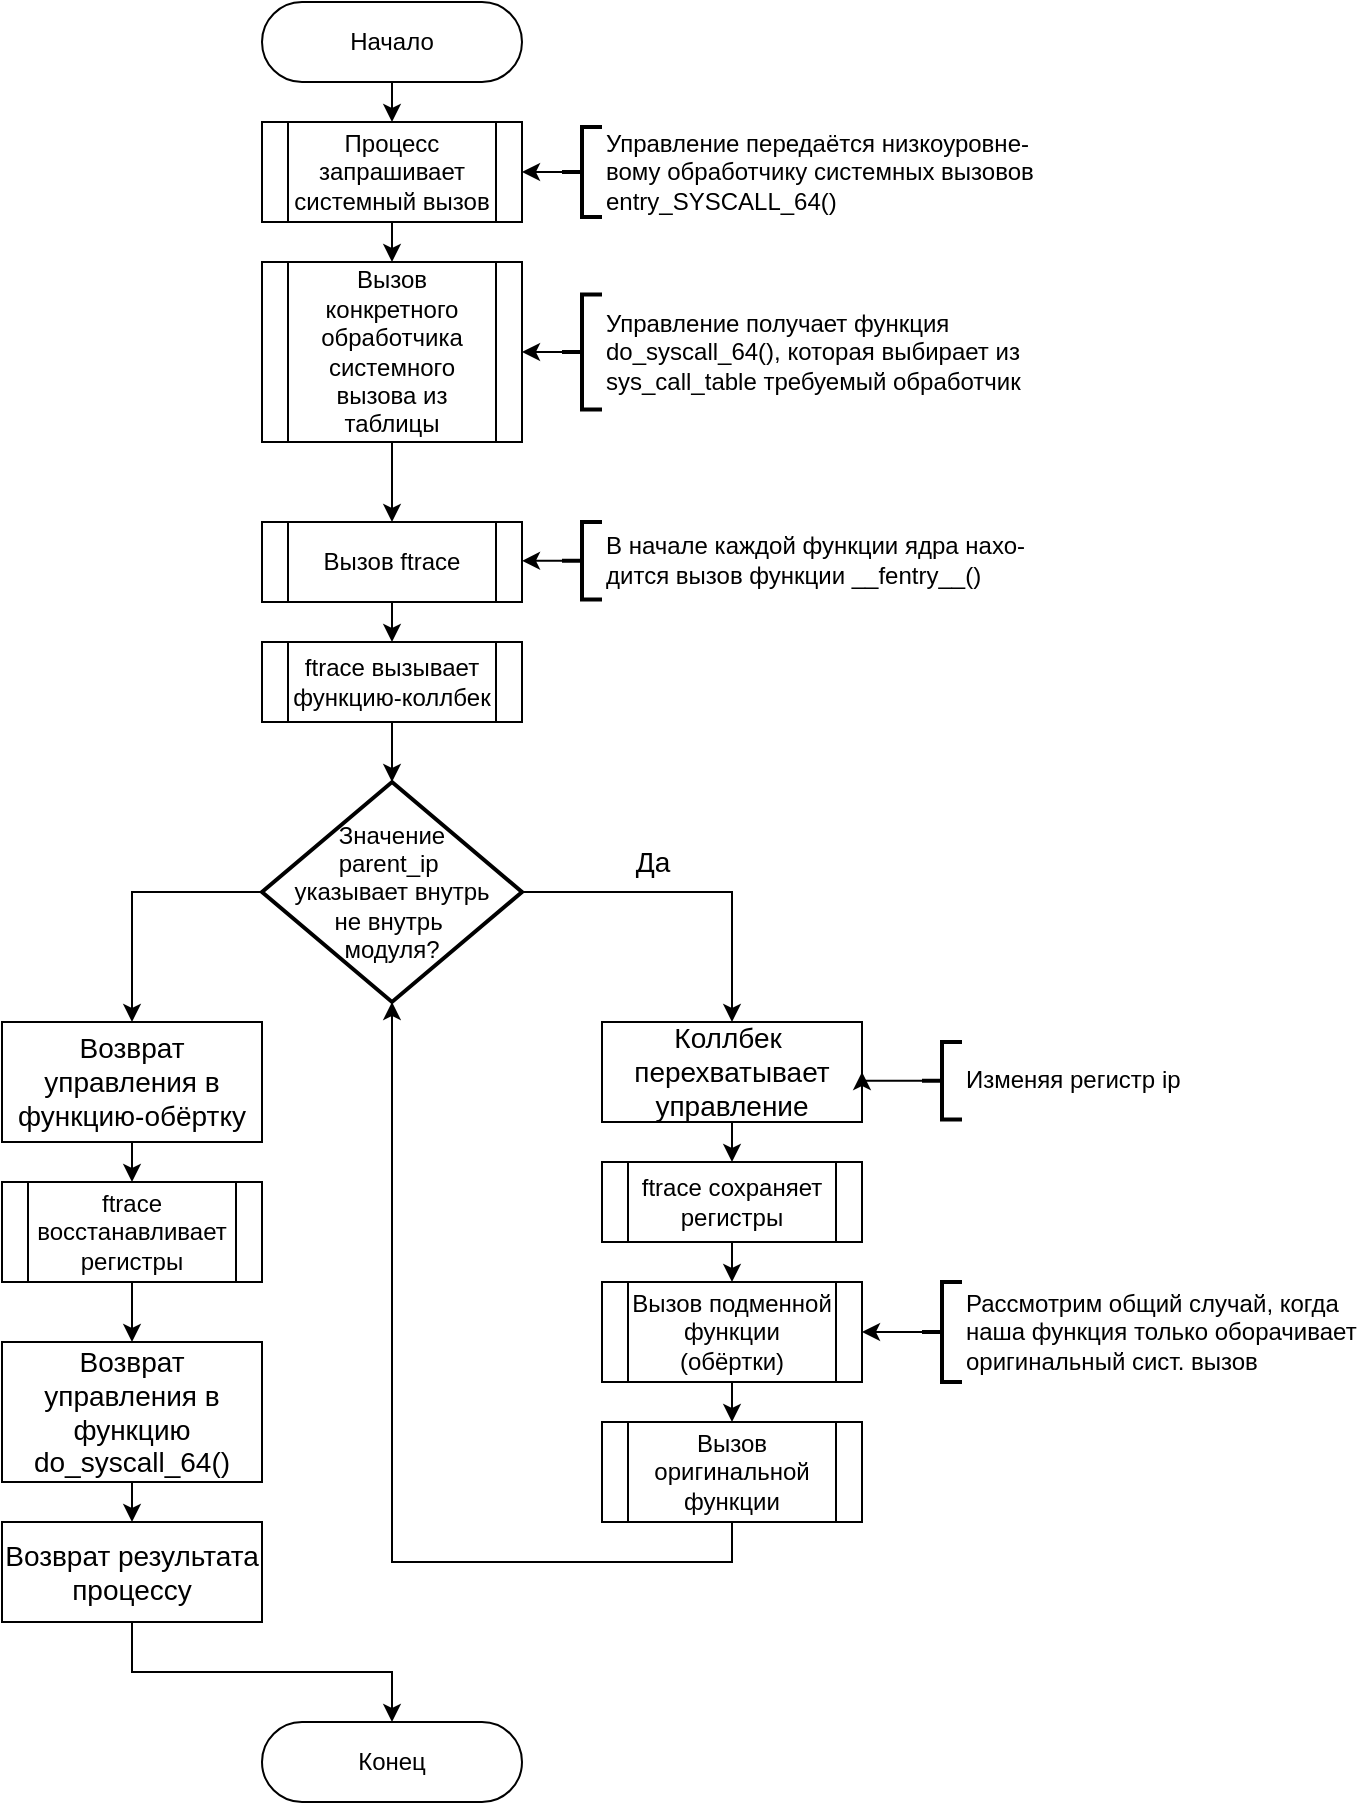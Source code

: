 <mxfile version="15.9.6" type="device" pages="2"><diagram id="C5RBs43oDa-KdzZeNtuy" name="Page-1"><mxGraphModel dx="1038" dy="521" grid="1" gridSize="10" guides="1" tooltips="1" connect="1" arrows="1" fold="1" page="1" pageScale="1" pageWidth="827" pageHeight="1169" math="0" shadow="0"><root><mxCell id="WIyWlLk6GJQsqaUBKTNV-0"/><mxCell id="WIyWlLk6GJQsqaUBKTNV-1" parent="WIyWlLk6GJQsqaUBKTNV-0"/><mxCell id="wfGwkjp3_WPmOnkHOf3D-22" style="edgeStyle=orthogonalEdgeStyle;rounded=0;orthogonalLoop=1;jettySize=auto;html=1;exitX=0.5;exitY=1;exitDx=0;exitDy=0;entryX=0.5;entryY=0;entryDx=0;entryDy=0;" parent="WIyWlLk6GJQsqaUBKTNV-1" source="wfGwkjp3_WPmOnkHOf3D-1" target="wfGwkjp3_WPmOnkHOf3D-21" edge="1"><mxGeometry relative="1" as="geometry"/></mxCell><mxCell id="wfGwkjp3_WPmOnkHOf3D-1" value="Начало" style="rounded=1;whiteSpace=wrap;html=1;arcSize=50;" parent="WIyWlLk6GJQsqaUBKTNV-1" vertex="1"><mxGeometry x="150" y="10" width="130" height="40" as="geometry"/></mxCell><mxCell id="wfGwkjp3_WPmOnkHOf3D-26" style="edgeStyle=orthogonalEdgeStyle;rounded=0;orthogonalLoop=1;jettySize=auto;html=1;exitX=0.5;exitY=1;exitDx=0;exitDy=0;entryX=0.5;entryY=0;entryDx=0;entryDy=0;" parent="WIyWlLk6GJQsqaUBKTNV-1" source="wfGwkjp3_WPmOnkHOf3D-21" target="wfGwkjp3_WPmOnkHOf3D-25" edge="1"><mxGeometry relative="1" as="geometry"/></mxCell><mxCell id="wfGwkjp3_WPmOnkHOf3D-21" value="Процесс запрашивает системный вызов" style="shape=process;whiteSpace=wrap;html=1;backgroundOutline=1;fontSize=12;" parent="WIyWlLk6GJQsqaUBKTNV-1" vertex="1"><mxGeometry x="150" y="70" width="130" height="50" as="geometry"/></mxCell><mxCell id="wfGwkjp3_WPmOnkHOf3D-88" style="edgeStyle=orthogonalEdgeStyle;rounded=0;orthogonalLoop=1;jettySize=auto;html=1;exitX=0.5;exitY=1;exitDx=0;exitDy=0;entryX=0.5;entryY=0;entryDx=0;entryDy=0;" parent="WIyWlLk6GJQsqaUBKTNV-1" source="wfGwkjp3_WPmOnkHOf3D-25" target="wfGwkjp3_WPmOnkHOf3D-82" edge="1"><mxGeometry relative="1" as="geometry"/></mxCell><mxCell id="wfGwkjp3_WPmOnkHOf3D-25" value="Вызов конкретного обработчика системного вызова из таблицы" style="shape=process;whiteSpace=wrap;html=1;backgroundOutline=1;fontSize=12;" parent="WIyWlLk6GJQsqaUBKTNV-1" vertex="1"><mxGeometry x="150" y="140" width="130" height="90" as="geometry"/></mxCell><mxCell id="wfGwkjp3_WPmOnkHOf3D-73" style="edgeStyle=orthogonalEdgeStyle;rounded=0;orthogonalLoop=1;jettySize=auto;html=1;exitX=0;exitY=0.5;exitDx=0;exitDy=0;exitPerimeter=0;entryX=1;entryY=0.5;entryDx=0;entryDy=0;" parent="WIyWlLk6GJQsqaUBKTNV-1" source="wfGwkjp3_WPmOnkHOf3D-74" target="wfGwkjp3_WPmOnkHOf3D-21" edge="1"><mxGeometry relative="1" as="geometry"/></mxCell><mxCell id="wfGwkjp3_WPmOnkHOf3D-74" value="Управление передаётся низкоуровне-&lt;br&gt;вому обработчику системных вызовов&amp;nbsp;&lt;br&gt;entry_SYSCALL_64()" style="strokeWidth=2;html=1;shape=mxgraph.flowchart.annotation_2;align=left;labelPosition=right;pointerEvents=1;" parent="WIyWlLk6GJQsqaUBKTNV-1" vertex="1"><mxGeometry x="300" y="72.5" width="20" height="45" as="geometry"/></mxCell><mxCell id="wfGwkjp3_WPmOnkHOf3D-80" style="edgeStyle=orthogonalEdgeStyle;rounded=0;orthogonalLoop=1;jettySize=auto;html=1;exitX=0;exitY=0.5;exitDx=0;exitDy=0;exitPerimeter=0;entryX=1;entryY=0.5;entryDx=0;entryDy=0;" parent="WIyWlLk6GJQsqaUBKTNV-1" source="wfGwkjp3_WPmOnkHOf3D-79" target="wfGwkjp3_WPmOnkHOf3D-25" edge="1"><mxGeometry relative="1" as="geometry"/></mxCell><mxCell id="wfGwkjp3_WPmOnkHOf3D-79" value="Управление получает функция&lt;br&gt;do_syscall_64(), которая выбирает из&lt;br&gt;sys_call_table требуемый обработчик&amp;nbsp;&lt;span style=&quot;color: rgba(0 , 0 , 0 , 0) ; font-family: monospace ; font-size: 0px&quot;&gt;%3CmxGraphModel%3E%3Croot%3E%3CmxCell%20id%3D%220%22%2F%3E%3CmxCell%20id%3D%221%22%20parent%3D%220%22%2F%3E%3CmxCell%20id%3D%222%22%20value%3D%22%D0%A3%D0%BF%D1%80%D0%B0%D0%B2%D0%BB%D0%B5%D0%BD%D0%B8%D0%B5%20%D0%BF%D0%B5%D1%80%D0%B5%D0%B4%D0%B0%D1%91%D1%82%D1%81%D1%8F%20%D0%BD%D0%B8%D0%B7%D0%BA%D0%BE%D1%83%D1%80%D0%BE%D0%B2%D0%BD%D0%B5-%26lt%3Bbr%26gt%3B%D0%B2%D0%BE%D0%BC%D1%83%20%D0%BE%D0%B1%D1%80%D0%B0%D0%B1%D0%BE%D1%82%D1%87%D0%B8%D0%BA%D1%83%20%D1%81%D0%B8%D1%81%D1%82%D0%B5%D0%BC%D0%BD%D1%8B%D1%85%20%D0%B2%D1%8B%D0%B7%D0%BE%D0%B2%D0%BE%D0%B2%26amp%3Bnbsp%3B%26lt%3Bbr%26gt%3Bentry_SYSCALL_64()%22%20style%3D%22strokeWidth%3D2%3Bhtml%3D1%3Bshape%3Dmxgraph.flowchart.annotation_2%3Balign%3Dleft%3BlabelPosition%3Dright%3BpointerEvents%3D1%3B%22%20vertex%3D%221%22%20parent%3D%221%22%3E%3CmxGeometry%20x%3D%22190%22%20y%3D%2272.5%22%20width%3D%2220%22%20height%3D%2245%22%20as%3D%22geometry%22%2F%3E%3C%2FmxCell%3E%3C%2Froot%3E%3C%2FmxGraphModel%3E&lt;/span&gt;" style="strokeWidth=2;html=1;shape=mxgraph.flowchart.annotation_2;align=left;labelPosition=right;pointerEvents=1;" parent="WIyWlLk6GJQsqaUBKTNV-1" vertex="1"><mxGeometry x="300" y="156.25" width="20" height="57.5" as="geometry"/></mxCell><mxCell id="wfGwkjp3_WPmOnkHOf3D-90" style="edgeStyle=orthogonalEdgeStyle;rounded=0;orthogonalLoop=1;jettySize=auto;html=1;exitX=0.5;exitY=1;exitDx=0;exitDy=0;entryX=0.5;entryY=0;entryDx=0;entryDy=0;" parent="WIyWlLk6GJQsqaUBKTNV-1" source="wfGwkjp3_WPmOnkHOf3D-82" target="wfGwkjp3_WPmOnkHOf3D-89" edge="1"><mxGeometry relative="1" as="geometry"/></mxCell><mxCell id="wfGwkjp3_WPmOnkHOf3D-82" value="Вызов ftrace" style="shape=process;whiteSpace=wrap;html=1;backgroundOutline=1;fontSize=12;" parent="WIyWlLk6GJQsqaUBKTNV-1" vertex="1"><mxGeometry x="150" y="270" width="130" height="40" as="geometry"/></mxCell><mxCell id="wfGwkjp3_WPmOnkHOf3D-87" style="edgeStyle=orthogonalEdgeStyle;rounded=0;orthogonalLoop=1;jettySize=auto;html=1;exitX=0;exitY=0.5;exitDx=0;exitDy=0;exitPerimeter=0;entryX=1;entryY=0.5;entryDx=0;entryDy=0;" parent="WIyWlLk6GJQsqaUBKTNV-1" source="wfGwkjp3_WPmOnkHOf3D-83" target="wfGwkjp3_WPmOnkHOf3D-82" edge="1"><mxGeometry relative="1" as="geometry"/></mxCell><mxCell id="wfGwkjp3_WPmOnkHOf3D-83" value="В начале каждой функции ядра нахо-&lt;br&gt;дится вызов функции __fentry__()" style="strokeWidth=2;html=1;shape=mxgraph.flowchart.annotation_2;align=left;labelPosition=right;pointerEvents=1;" parent="WIyWlLk6GJQsqaUBKTNV-1" vertex="1"><mxGeometry x="300" y="270" width="20" height="38.75" as="geometry"/></mxCell><mxCell id="wfGwkjp3_WPmOnkHOf3D-92" style="edgeStyle=orthogonalEdgeStyle;rounded=0;orthogonalLoop=1;jettySize=auto;html=1;exitX=0.5;exitY=1;exitDx=0;exitDy=0;entryX=0.5;entryY=0;entryDx=0;entryDy=0;entryPerimeter=0;" parent="WIyWlLk6GJQsqaUBKTNV-1" source="wfGwkjp3_WPmOnkHOf3D-89" target="wfGwkjp3_WPmOnkHOf3D-91" edge="1"><mxGeometry relative="1" as="geometry"/></mxCell><mxCell id="wfGwkjp3_WPmOnkHOf3D-89" value="ftrace вызывает функцию-коллбек" style="shape=process;whiteSpace=wrap;html=1;backgroundOutline=1;fontSize=12;" parent="WIyWlLk6GJQsqaUBKTNV-1" vertex="1"><mxGeometry x="150" y="330" width="130" height="40" as="geometry"/></mxCell><mxCell id="wfGwkjp3_WPmOnkHOf3D-94" style="edgeStyle=orthogonalEdgeStyle;rounded=0;orthogonalLoop=1;jettySize=auto;html=1;exitX=1;exitY=0.5;exitDx=0;exitDy=0;exitPerimeter=0;entryX=0.5;entryY=0;entryDx=0;entryDy=0;" parent="WIyWlLk6GJQsqaUBKTNV-1" source="wfGwkjp3_WPmOnkHOf3D-91" target="wfGwkjp3_WPmOnkHOf3D-96" edge="1"><mxGeometry relative="1" as="geometry"><mxPoint x="385" y="520" as="targetPoint"/></mxGeometry></mxCell><mxCell id="wfGwkjp3_WPmOnkHOf3D-95" value="Да" style="edgeLabel;html=1;align=center;verticalAlign=middle;resizable=0;points=[];fontSize=14;" parent="wfGwkjp3_WPmOnkHOf3D-94" vertex="1" connectable="0"><mxGeometry x="0.122" relative="1" as="geometry"><mxPoint x="-31" y="-15" as="offset"/></mxGeometry></mxCell><mxCell id="wfGwkjp3_WPmOnkHOf3D-110" style="edgeStyle=orthogonalEdgeStyle;rounded=0;orthogonalLoop=1;jettySize=auto;html=1;exitX=0;exitY=0.5;exitDx=0;exitDy=0;exitPerimeter=0;entryX=0.5;entryY=0;entryDx=0;entryDy=0;fontSize=14;" parent="WIyWlLk6GJQsqaUBKTNV-1" source="wfGwkjp3_WPmOnkHOf3D-91" target="wfGwkjp3_WPmOnkHOf3D-109" edge="1"><mxGeometry relative="1" as="geometry"/></mxCell><mxCell id="wfGwkjp3_WPmOnkHOf3D-91" value="Значение&lt;br&gt;parent_ip&amp;nbsp;&lt;br&gt;указывает внутрь&lt;br&gt;не внутрь&amp;nbsp;&lt;br&gt;модуля?" style="strokeWidth=2;html=1;shape=mxgraph.flowchart.decision;whiteSpace=wrap;fontSize=12;" parent="WIyWlLk6GJQsqaUBKTNV-1" vertex="1"><mxGeometry x="150" y="400" width="130" height="110" as="geometry"/></mxCell><mxCell id="wfGwkjp3_WPmOnkHOf3D-97" style="edgeStyle=orthogonalEdgeStyle;rounded=0;orthogonalLoop=1;jettySize=auto;html=1;exitX=0.5;exitY=1;exitDx=0;exitDy=0;entryX=0.5;entryY=0;entryDx=0;entryDy=0;fontSize=14;" parent="WIyWlLk6GJQsqaUBKTNV-1" target="wfGwkjp3_WPmOnkHOf3D-96" edge="1"><mxGeometry relative="1" as="geometry"><mxPoint x="385" y="550" as="sourcePoint"/></mxGeometry></mxCell><mxCell id="wfGwkjp3_WPmOnkHOf3D-99" style="edgeStyle=orthogonalEdgeStyle;rounded=0;orthogonalLoop=1;jettySize=auto;html=1;exitX=0.5;exitY=1;exitDx=0;exitDy=0;entryX=0.5;entryY=0;entryDx=0;entryDy=0;fontSize=14;" parent="WIyWlLk6GJQsqaUBKTNV-1" source="wfGwkjp3_WPmOnkHOf3D-96" target="wfGwkjp3_WPmOnkHOf3D-98" edge="1"><mxGeometry relative="1" as="geometry"/></mxCell><mxCell id="wfGwkjp3_WPmOnkHOf3D-96" value="Коллбек&amp;nbsp; перехватывает управление" style="rounded=0;whiteSpace=wrap;html=1;fontSize=14;" parent="WIyWlLk6GJQsqaUBKTNV-1" vertex="1"><mxGeometry x="320" y="520" width="130" height="50" as="geometry"/></mxCell><mxCell id="wfGwkjp3_WPmOnkHOf3D-101" style="edgeStyle=orthogonalEdgeStyle;rounded=0;orthogonalLoop=1;jettySize=auto;html=1;exitX=0.5;exitY=1;exitDx=0;exitDy=0;entryX=0.5;entryY=0;entryDx=0;entryDy=0;fontSize=14;" parent="WIyWlLk6GJQsqaUBKTNV-1" source="wfGwkjp3_WPmOnkHOf3D-98" target="wfGwkjp3_WPmOnkHOf3D-100" edge="1"><mxGeometry relative="1" as="geometry"/></mxCell><mxCell id="wfGwkjp3_WPmOnkHOf3D-98" value="ftrace сохраняет регистры" style="shape=process;whiteSpace=wrap;html=1;backgroundOutline=1;fontSize=12;" parent="WIyWlLk6GJQsqaUBKTNV-1" vertex="1"><mxGeometry x="320" y="590" width="130" height="40" as="geometry"/></mxCell><mxCell id="wfGwkjp3_WPmOnkHOf3D-105" style="edgeStyle=orthogonalEdgeStyle;rounded=0;orthogonalLoop=1;jettySize=auto;html=1;exitX=0.5;exitY=1;exitDx=0;exitDy=0;entryX=0.5;entryY=0;entryDx=0;entryDy=0;fontSize=14;" parent="WIyWlLk6GJQsqaUBKTNV-1" source="wfGwkjp3_WPmOnkHOf3D-100" target="wfGwkjp3_WPmOnkHOf3D-104" edge="1"><mxGeometry relative="1" as="geometry"/></mxCell><mxCell id="wfGwkjp3_WPmOnkHOf3D-100" value="Вызов подменной функции (обёртки)" style="shape=process;whiteSpace=wrap;html=1;backgroundOutline=1;fontSize=12;" parent="WIyWlLk6GJQsqaUBKTNV-1" vertex="1"><mxGeometry x="320" y="650" width="130" height="50" as="geometry"/></mxCell><mxCell id="wfGwkjp3_WPmOnkHOf3D-103" style="edgeStyle=orthogonalEdgeStyle;rounded=0;orthogonalLoop=1;jettySize=auto;html=1;exitX=0;exitY=0.5;exitDx=0;exitDy=0;exitPerimeter=0;entryX=1;entryY=0.5;entryDx=0;entryDy=0;fontSize=14;" parent="WIyWlLk6GJQsqaUBKTNV-1" source="wfGwkjp3_WPmOnkHOf3D-102" target="wfGwkjp3_WPmOnkHOf3D-96" edge="1"><mxGeometry relative="1" as="geometry"/></mxCell><mxCell id="wfGwkjp3_WPmOnkHOf3D-102" value="Изменяя регистр ip" style="strokeWidth=2;html=1;shape=mxgraph.flowchart.annotation_2;align=left;labelPosition=right;pointerEvents=1;" parent="WIyWlLk6GJQsqaUBKTNV-1" vertex="1"><mxGeometry x="480" y="530" width="20" height="38.75" as="geometry"/></mxCell><mxCell id="wfGwkjp3_WPmOnkHOf3D-108" style="edgeStyle=orthogonalEdgeStyle;rounded=0;orthogonalLoop=1;jettySize=auto;html=1;exitX=0.5;exitY=1;exitDx=0;exitDy=0;entryX=0.5;entryY=1;entryDx=0;entryDy=0;entryPerimeter=0;fontSize=14;" parent="WIyWlLk6GJQsqaUBKTNV-1" source="wfGwkjp3_WPmOnkHOf3D-104" target="wfGwkjp3_WPmOnkHOf3D-91" edge="1"><mxGeometry relative="1" as="geometry"/></mxCell><mxCell id="wfGwkjp3_WPmOnkHOf3D-104" value="Вызов оригинальной функции" style="shape=process;whiteSpace=wrap;html=1;backgroundOutline=1;fontSize=12;" parent="WIyWlLk6GJQsqaUBKTNV-1" vertex="1"><mxGeometry x="320" y="720" width="130" height="50" as="geometry"/></mxCell><mxCell id="wfGwkjp3_WPmOnkHOf3D-107" style="edgeStyle=orthogonalEdgeStyle;rounded=0;orthogonalLoop=1;jettySize=auto;html=1;exitX=0;exitY=0.5;exitDx=0;exitDy=0;exitPerimeter=0;entryX=1;entryY=0.5;entryDx=0;entryDy=0;fontSize=14;" parent="WIyWlLk6GJQsqaUBKTNV-1" source="wfGwkjp3_WPmOnkHOf3D-106" target="wfGwkjp3_WPmOnkHOf3D-100" edge="1"><mxGeometry relative="1" as="geometry"/></mxCell><mxCell id="wfGwkjp3_WPmOnkHOf3D-106" value="Рассмотрим общий случай, когда&lt;br&gt;наша функция только оборачивает&lt;br&gt;оригинальный сист. вызов" style="strokeWidth=2;html=1;shape=mxgraph.flowchart.annotation_2;align=left;labelPosition=right;pointerEvents=1;" parent="WIyWlLk6GJQsqaUBKTNV-1" vertex="1"><mxGeometry x="480" y="650" width="20" height="50" as="geometry"/></mxCell><mxCell id="wfGwkjp3_WPmOnkHOf3D-112" style="edgeStyle=orthogonalEdgeStyle;rounded=0;orthogonalLoop=1;jettySize=auto;html=1;exitX=0.5;exitY=1;exitDx=0;exitDy=0;entryX=0.5;entryY=0;entryDx=0;entryDy=0;fontSize=14;" parent="WIyWlLk6GJQsqaUBKTNV-1" source="wfGwkjp3_WPmOnkHOf3D-109" target="wfGwkjp3_WPmOnkHOf3D-119" edge="1"><mxGeometry relative="1" as="geometry"><mxPoint x="85" y="605" as="targetPoint"/></mxGeometry></mxCell><mxCell id="wfGwkjp3_WPmOnkHOf3D-109" value="Возврат управления в функцию-обёртку" style="rounded=0;whiteSpace=wrap;html=1;fontSize=14;" parent="WIyWlLk6GJQsqaUBKTNV-1" vertex="1"><mxGeometry x="20" y="520" width="130" height="60" as="geometry"/></mxCell><mxCell id="wfGwkjp3_WPmOnkHOf3D-116" style="edgeStyle=orthogonalEdgeStyle;rounded=0;orthogonalLoop=1;jettySize=auto;html=1;exitX=0.5;exitY=1;exitDx=0;exitDy=0;entryX=0.5;entryY=0;entryDx=0;entryDy=0;fontSize=14;" parent="WIyWlLk6GJQsqaUBKTNV-1" source="wfGwkjp3_WPmOnkHOf3D-111" target="wfGwkjp3_WPmOnkHOf3D-115" edge="1"><mxGeometry relative="1" as="geometry"/></mxCell><mxCell id="wfGwkjp3_WPmOnkHOf3D-111" value="Возврат управления в функцию do_syscall_64()" style="rounded=0;whiteSpace=wrap;html=1;fontSize=14;" parent="WIyWlLk6GJQsqaUBKTNV-1" vertex="1"><mxGeometry x="20" y="680" width="130" height="70" as="geometry"/></mxCell><mxCell id="wfGwkjp3_WPmOnkHOf3D-114" style="edgeStyle=orthogonalEdgeStyle;rounded=0;orthogonalLoop=1;jettySize=auto;html=1;exitX=0.5;exitY=1;exitDx=0;exitDy=0;entryX=0.5;entryY=0;entryDx=0;entryDy=0;fontSize=14;" parent="WIyWlLk6GJQsqaUBKTNV-1" source="wfGwkjp3_WPmOnkHOf3D-119" target="wfGwkjp3_WPmOnkHOf3D-111" edge="1"><mxGeometry relative="1" as="geometry"><mxPoint x="85" y="650" as="sourcePoint"/></mxGeometry></mxCell><mxCell id="wfGwkjp3_WPmOnkHOf3D-118" style="edgeStyle=orthogonalEdgeStyle;rounded=0;orthogonalLoop=1;jettySize=auto;html=1;exitX=0.5;exitY=1;exitDx=0;exitDy=0;entryX=0.5;entryY=0;entryDx=0;entryDy=0;fontSize=14;" parent="WIyWlLk6GJQsqaUBKTNV-1" source="wfGwkjp3_WPmOnkHOf3D-115" target="wfGwkjp3_WPmOnkHOf3D-117" edge="1"><mxGeometry relative="1" as="geometry"/></mxCell><mxCell id="wfGwkjp3_WPmOnkHOf3D-115" value="Возврат результата процессу" style="rounded=0;whiteSpace=wrap;html=1;fontSize=14;" parent="WIyWlLk6GJQsqaUBKTNV-1" vertex="1"><mxGeometry x="20" y="770" width="130" height="50" as="geometry"/></mxCell><mxCell id="wfGwkjp3_WPmOnkHOf3D-117" value="Конец" style="rounded=1;whiteSpace=wrap;html=1;arcSize=50;" parent="WIyWlLk6GJQsqaUBKTNV-1" vertex="1"><mxGeometry x="150" y="870" width="130" height="40" as="geometry"/></mxCell><mxCell id="wfGwkjp3_WPmOnkHOf3D-119" value="ftrace восстанавливает регистры" style="shape=process;whiteSpace=wrap;html=1;backgroundOutline=1;fontSize=12;" parent="WIyWlLk6GJQsqaUBKTNV-1" vertex="1"><mxGeometry x="20" y="600" width="130" height="50" as="geometry"/></mxCell></root></mxGraphModel></diagram><diagram id="HwXv8KkGYjVbaQG_CTYz" name="Page-2"><mxGraphModel dx="1483" dy="744" grid="1" gridSize="10" guides="1" tooltips="1" connect="1" arrows="1" fold="1" page="1" pageScale="1" pageWidth="827" pageHeight="1169" math="0" shadow="0"><root><mxCell id="oMdjxw7h1CMGz9jEAYOo-0"/><mxCell id="oMdjxw7h1CMGz9jEAYOo-1" parent="oMdjxw7h1CMGz9jEAYOo-0"/><mxCell id="1QPuFMHiEQ-IrsknqYLH-3" style="edgeStyle=orthogonalEdgeStyle;rounded=0;orthogonalLoop=1;jettySize=auto;html=1;" edge="1" parent="oMdjxw7h1CMGz9jEAYOo-1" source="bEm7taiSPF2Z9Q56l8_z-0" target="jbz52QlgSdjqJWavBgQ6-0"><mxGeometry relative="1" as="geometry"/></mxCell><mxCell id="bEm7taiSPF2Z9Q56l8_z-0" value="Начало" style="rounded=1;whiteSpace=wrap;html=1;arcSize=50;" vertex="1" parent="oMdjxw7h1CMGz9jEAYOo-1"><mxGeometry x="339" y="30" width="150" height="40" as="geometry"/></mxCell><mxCell id="1QPuFMHiEQ-IrsknqYLH-4" style="edgeStyle=orthogonalEdgeStyle;rounded=0;orthogonalLoop=1;jettySize=auto;html=1;" edge="1" parent="oMdjxw7h1CMGz9jEAYOo-1" source="jbz52QlgSdjqJWavBgQ6-0" target="jbz52QlgSdjqJWavBgQ6-1"><mxGeometry relative="1" as="geometry"/></mxCell><mxCell id="jbz52QlgSdjqJWavBgQ6-0" value="Поиск адреса&lt;br&gt;таблицы sys_call_table" style="shape=process;whiteSpace=wrap;html=1;backgroundOutline=1;" vertex="1" parent="oMdjxw7h1CMGz9jEAYOo-1"><mxGeometry x="339" y="90" width="150" height="50" as="geometry"/></mxCell><mxCell id="1QPuFMHiEQ-IrsknqYLH-5" style="edgeStyle=orthogonalEdgeStyle;rounded=0;orthogonalLoop=1;jettySize=auto;html=1;" edge="1" parent="oMdjxw7h1CMGz9jEAYOo-1" source="jbz52QlgSdjqJWavBgQ6-1" target="jbz52QlgSdjqJWavBgQ6-2"><mxGeometry relative="1" as="geometry"/></mxCell><mxCell id="jbz52QlgSdjqJWavBgQ6-1" value="Сохранение&lt;br&gt;адресов&lt;br&gt;оригинальных&lt;br&gt;обработчиков" style="shape=process;whiteSpace=wrap;html=1;backgroundOutline=1;" vertex="1" parent="oMdjxw7h1CMGz9jEAYOo-1"><mxGeometry x="339" y="160" width="150" height="70" as="geometry"/></mxCell><mxCell id="1QPuFMHiEQ-IrsknqYLH-6" style="edgeStyle=orthogonalEdgeStyle;rounded=0;orthogonalLoop=1;jettySize=auto;html=1;" edge="1" parent="oMdjxw7h1CMGz9jEAYOo-1" source="jbz52QlgSdjqJWavBgQ6-2" target="jbz52QlgSdjqJWavBgQ6-3"><mxGeometry relative="1" as="geometry"/></mxCell><mxCell id="jbz52QlgSdjqJWavBgQ6-2" value="Снятие защиты&lt;br&gt;от записи" style="shape=process;whiteSpace=wrap;html=1;backgroundOutline=1;" vertex="1" parent="oMdjxw7h1CMGz9jEAYOo-1"><mxGeometry x="339" y="250" width="150" height="50" as="geometry"/></mxCell><mxCell id="1QPuFMHiEQ-IrsknqYLH-7" style="edgeStyle=orthogonalEdgeStyle;rounded=0;orthogonalLoop=1;jettySize=auto;html=1;entryX=0.5;entryY=0;entryDx=0;entryDy=0;" edge="1" parent="oMdjxw7h1CMGz9jEAYOo-1" source="jbz52QlgSdjqJWavBgQ6-3" target="jbz52QlgSdjqJWavBgQ6-4"><mxGeometry relative="1" as="geometry"/></mxCell><mxCell id="jbz52QlgSdjqJWavBgQ6-3" value="Модификация&lt;br&gt;таблицы&lt;br&gt;sys_call_table" style="shape=process;whiteSpace=wrap;html=1;backgroundOutline=1;" vertex="1" parent="oMdjxw7h1CMGz9jEAYOo-1"><mxGeometry x="339" y="320" width="150" height="50" as="geometry"/></mxCell><mxCell id="1QPuFMHiEQ-IrsknqYLH-8" style="edgeStyle=orthogonalEdgeStyle;rounded=0;orthogonalLoop=1;jettySize=auto;html=1;entryX=0.5;entryY=0;entryDx=0;entryDy=0;" edge="1" parent="oMdjxw7h1CMGz9jEAYOo-1" source="jbz52QlgSdjqJWavBgQ6-4" target="jbz52QlgSdjqJWavBgQ6-5"><mxGeometry relative="1" as="geometry"/></mxCell><mxCell id="jbz52QlgSdjqJWavBgQ6-4" value="Восстановление&lt;br&gt;защиты от записи" style="shape=process;whiteSpace=wrap;html=1;backgroundOutline=1;" vertex="1" parent="oMdjxw7h1CMGz9jEAYOo-1"><mxGeometry x="339" y="390" width="150" height="50" as="geometry"/></mxCell><mxCell id="jbz52QlgSdjqJWavBgQ6-5" value="Конец" style="rounded=1;whiteSpace=wrap;html=1;arcSize=50;" vertex="1" parent="oMdjxw7h1CMGz9jEAYOo-1"><mxGeometry x="339" y="460" width="150" height="40" as="geometry"/></mxCell><mxCell id="jbz52QlgSdjqJWavBgQ6-6" value="" style="strokeWidth=1;html=1;shape=mxgraph.flowchart.annotation_2;align=left;labelPosition=right;pointerEvents=1;" vertex="1" parent="oMdjxw7h1CMGz9jEAYOo-1"><mxGeometry x="500" y="97.5" width="20" height="35" as="geometry"/></mxCell><mxCell id="1QPuFMHiEQ-IrsknqYLH-0" value="kallsyms_lookup_name(&quot;sys_call_table&quot;)" style="text;html=1;strokeColor=none;fillColor=none;align=center;verticalAlign=middle;whiteSpace=wrap;rounded=0;" vertex="1" parent="oMdjxw7h1CMGz9jEAYOo-1"><mxGeometry x="510" y="100" width="240" height="30" as="geometry"/></mxCell><mxCell id="1QPuFMHiEQ-IrsknqYLH-2" value="" style="endArrow=none;dashed=1;html=1;rounded=0;entryX=0;entryY=0.5;entryDx=0;entryDy=0;entryPerimeter=0;exitX=1;exitY=0.5;exitDx=0;exitDy=0;" edge="1" parent="oMdjxw7h1CMGz9jEAYOo-1" source="jbz52QlgSdjqJWavBgQ6-0" target="jbz52QlgSdjqJWavBgQ6-6"><mxGeometry width="50" height="50" relative="1" as="geometry"><mxPoint x="160" y="270" as="sourcePoint"/><mxPoint x="210" y="220" as="targetPoint"/></mxGeometry></mxCell><mxCell id="1QPuFMHiEQ-IrsknqYLH-9" value="" style="strokeWidth=1;html=1;shape=mxgraph.flowchart.annotation_2;align=left;labelPosition=right;pointerEvents=1;" vertex="1" parent="oMdjxw7h1CMGz9jEAYOo-1"><mxGeometry x="500" y="257.5" width="20" height="35" as="geometry"/></mxCell><mxCell id="1QPuFMHiEQ-IrsknqYLH-10" value="Сброс бита WP регистра cr0" style="text;html=1;strokeColor=none;fillColor=none;align=center;verticalAlign=middle;whiteSpace=wrap;rounded=0;" vertex="1" parent="oMdjxw7h1CMGz9jEAYOo-1"><mxGeometry x="510" y="260" width="180" height="30" as="geometry"/></mxCell><mxCell id="1QPuFMHiEQ-IrsknqYLH-11" value="" style="endArrow=none;dashed=1;html=1;rounded=0;entryX=0;entryY=0.5;entryDx=0;entryDy=0;entryPerimeter=0;exitX=1;exitY=0.5;exitDx=0;exitDy=0;" edge="1" parent="oMdjxw7h1CMGz9jEAYOo-1" target="1QPuFMHiEQ-IrsknqYLH-9" source="jbz52QlgSdjqJWavBgQ6-2"><mxGeometry width="50" height="50" relative="1" as="geometry"><mxPoint x="510" y="275" as="sourcePoint"/><mxPoint x="246" y="380" as="targetPoint"/></mxGeometry></mxCell><mxCell id="1QPuFMHiEQ-IrsknqYLH-12" value="" style="strokeWidth=1;html=1;shape=mxgraph.flowchart.annotation_2;align=left;labelPosition=right;pointerEvents=1;" vertex="1" parent="oMdjxw7h1CMGz9jEAYOo-1"><mxGeometry x="500" y="397.5" width="20" height="35" as="geometry"/></mxCell><mxCell id="1QPuFMHiEQ-IrsknqYLH-13" value="Восстановление&lt;br&gt;бита WP регистра cr0" style="text;html=1;strokeColor=none;fillColor=none;align=center;verticalAlign=middle;whiteSpace=wrap;rounded=0;" vertex="1" parent="oMdjxw7h1CMGz9jEAYOo-1"><mxGeometry x="490" y="402.5" width="180" height="30" as="geometry"/></mxCell><mxCell id="1QPuFMHiEQ-IrsknqYLH-14" value="" style="endArrow=none;dashed=1;html=1;rounded=0;entryX=0;entryY=0.5;entryDx=0;entryDy=0;entryPerimeter=0;exitX=1;exitY=0.5;exitDx=0;exitDy=0;" edge="1" parent="oMdjxw7h1CMGz9jEAYOo-1" target="1QPuFMHiEQ-IrsknqYLH-12" source="jbz52QlgSdjqJWavBgQ6-4"><mxGeometry width="50" height="50" relative="1" as="geometry"><mxPoint x="490" y="415" as="sourcePoint"/><mxPoint x="246" y="520" as="targetPoint"/></mxGeometry></mxCell><mxCell id="BQ-E6DOVGW1iq8lXroD_-9" style="edgeStyle=orthogonalEdgeStyle;rounded=0;orthogonalLoop=1;jettySize=auto;html=1;" edge="1" parent="oMdjxw7h1CMGz9jEAYOo-1" source="1QPuFMHiEQ-IrsknqYLH-15" target="BQ-E6DOVGW1iq8lXroD_-7"><mxGeometry relative="1" as="geometry"/></mxCell><mxCell id="1QPuFMHiEQ-IrsknqYLH-15" value="Начало" style="rounded=1;whiteSpace=wrap;html=1;arcSize=50;" vertex="1" parent="oMdjxw7h1CMGz9jEAYOo-1"><mxGeometry x="40" y="30" width="150" height="40" as="geometry"/></mxCell><mxCell id="BQ-E6DOVGW1iq8lXroD_-11" style="edgeStyle=orthogonalEdgeStyle;rounded=0;orthogonalLoop=1;jettySize=auto;html=1;" edge="1" parent="oMdjxw7h1CMGz9jEAYOo-1" source="BQ-E6DOVGW1iq8lXroD_-5" target="BQ-E6DOVGW1iq8lXroD_-6"><mxGeometry relative="1" as="geometry"/></mxCell><mxCell id="BQ-E6DOVGW1iq8lXroD_-5" value="Логирование&lt;br&gt;вызова функции&lt;br&gt;и переданных&lt;br&gt;аргументов" style="shape=process;whiteSpace=wrap;html=1;backgroundOutline=1;" vertex="1" parent="oMdjxw7h1CMGz9jEAYOo-1"><mxGeometry x="40" y="170" width="150" height="70" as="geometry"/></mxCell><mxCell id="BQ-E6DOVGW1iq8lXroD_-12" style="edgeStyle=orthogonalEdgeStyle;rounded=0;orthogonalLoop=1;jettySize=auto;html=1;" edge="1" parent="oMdjxw7h1CMGz9jEAYOo-1" source="BQ-E6DOVGW1iq8lXroD_-6" target="BQ-E6DOVGW1iq8lXroD_-8"><mxGeometry relative="1" as="geometry"/></mxCell><mxCell id="BQ-E6DOVGW1iq8lXroD_-6" value="Вызов оригинального обработчика системного вызова" style="shape=process;whiteSpace=wrap;html=1;backgroundOutline=1;" vertex="1" parent="oMdjxw7h1CMGz9jEAYOo-1"><mxGeometry x="40" y="260" width="150" height="70" as="geometry"/></mxCell><mxCell id="BQ-E6DOVGW1iq8lXroD_-10" style="edgeStyle=orthogonalEdgeStyle;rounded=0;orthogonalLoop=1;jettySize=auto;html=1;" edge="1" parent="oMdjxw7h1CMGz9jEAYOo-1" source="BQ-E6DOVGW1iq8lXroD_-7" target="BQ-E6DOVGW1iq8lXroD_-5"><mxGeometry relative="1" as="geometry"/></mxCell><mxCell id="BQ-E6DOVGW1iq8lXroD_-7" value="Регистры" style="shape=parallelogram;perimeter=parallelogramPerimeter;whiteSpace=wrap;html=1;fixedSize=1;strokeWidth=1;" vertex="1" parent="oMdjxw7h1CMGz9jEAYOo-1"><mxGeometry x="40" y="90" width="150" height="60" as="geometry"/></mxCell><mxCell id="BQ-E6DOVGW1iq8lXroD_-14" style="edgeStyle=orthogonalEdgeStyle;rounded=0;orthogonalLoop=1;jettySize=auto;html=1;" edge="1" parent="oMdjxw7h1CMGz9jEAYOo-1" source="BQ-E6DOVGW1iq8lXroD_-8" target="BQ-E6DOVGW1iq8lXroD_-13"><mxGeometry relative="1" as="geometry"/></mxCell><mxCell id="BQ-E6DOVGW1iq8lXroD_-8" value="Результат работы&lt;br&gt;оригинального&lt;br&gt;вызова" style="shape=parallelogram;perimeter=parallelogramPerimeter;whiteSpace=wrap;html=1;fixedSize=1;strokeWidth=1;" vertex="1" parent="oMdjxw7h1CMGz9jEAYOo-1"><mxGeometry x="40" y="350" width="150" height="60" as="geometry"/></mxCell><mxCell id="BQ-E6DOVGW1iq8lXroD_-13" value="Конец" style="rounded=1;whiteSpace=wrap;html=1;arcSize=50;" vertex="1" parent="oMdjxw7h1CMGz9jEAYOo-1"><mxGeometry x="40" y="432.5" width="150" height="40" as="geometry"/></mxCell><mxCell id="BQ-E6DOVGW1iq8lXroD_-22" style="edgeStyle=orthogonalEdgeStyle;rounded=0;orthogonalLoop=1;jettySize=auto;html=1;" edge="1" parent="oMdjxw7h1CMGz9jEAYOo-1" source="BQ-E6DOVGW1iq8lXroD_-15" target="BQ-E6DOVGW1iq8lXroD_-16"><mxGeometry relative="1" as="geometry"/></mxCell><mxCell id="BQ-E6DOVGW1iq8lXroD_-15" value="Начало" style="rounded=1;whiteSpace=wrap;html=1;arcSize=50;" vertex="1" parent="oMdjxw7h1CMGz9jEAYOo-1"><mxGeometry x="354" y="580" width="150" height="40" as="geometry"/></mxCell><mxCell id="BQ-E6DOVGW1iq8lXroD_-23" style="edgeStyle=orthogonalEdgeStyle;rounded=0;orthogonalLoop=1;jettySize=auto;html=1;" edge="1" parent="oMdjxw7h1CMGz9jEAYOo-1" source="BQ-E6DOVGW1iq8lXroD_-16" target="BQ-E6DOVGW1iq8lXroD_-17"><mxGeometry relative="1" as="geometry"/></mxCell><mxCell id="BQ-E6DOVGW1iq8lXroD_-16" value="Поиск адреса&lt;br&gt;функции" style="shape=process;whiteSpace=wrap;html=1;backgroundOutline=1;" vertex="1" parent="oMdjxw7h1CMGz9jEAYOo-1"><mxGeometry x="354" y="640" width="150" height="50" as="geometry"/></mxCell><mxCell id="BQ-E6DOVGW1iq8lXroD_-24" style="edgeStyle=orthogonalEdgeStyle;rounded=0;orthogonalLoop=1;jettySize=auto;html=1;" edge="1" parent="oMdjxw7h1CMGz9jEAYOo-1" source="BQ-E6DOVGW1iq8lXroD_-17" target="BQ-E6DOVGW1iq8lXroD_-18"><mxGeometry relative="1" as="geometry"/></mxCell><mxCell id="BQ-E6DOVGW1iq8lXroD_-17" value="Установка адреса&lt;br&gt;функции обратного&lt;br&gt;вызова" style="shape=process;whiteSpace=wrap;html=1;backgroundOutline=1;" vertex="1" parent="oMdjxw7h1CMGz9jEAYOo-1"><mxGeometry x="354" y="710" width="150" height="50" as="geometry"/></mxCell><mxCell id="BQ-E6DOVGW1iq8lXroD_-25" style="edgeStyle=orthogonalEdgeStyle;rounded=0;orthogonalLoop=1;jettySize=auto;html=1;" edge="1" parent="oMdjxw7h1CMGz9jEAYOo-1" source="BQ-E6DOVGW1iq8lXroD_-18" target="BQ-E6DOVGW1iq8lXroD_-19"><mxGeometry relative="1" as="geometry"/></mxCell><mxCell id="BQ-E6DOVGW1iq8lXroD_-18" value="Установка флагов" style="shape=process;whiteSpace=wrap;html=1;backgroundOutline=1;" vertex="1" parent="oMdjxw7h1CMGz9jEAYOo-1"><mxGeometry x="354" y="780" width="150" height="50" as="geometry"/></mxCell><mxCell id="BQ-E6DOVGW1iq8lXroD_-26" style="edgeStyle=orthogonalEdgeStyle;rounded=0;orthogonalLoop=1;jettySize=auto;html=1;" edge="1" parent="oMdjxw7h1CMGz9jEAYOo-1" source="BQ-E6DOVGW1iq8lXroD_-19" target="BQ-E6DOVGW1iq8lXroD_-20"><mxGeometry relative="1" as="geometry"/></mxCell><mxCell id="BQ-E6DOVGW1iq8lXroD_-19" value="Включение ftrace&lt;br&gt;для функции" style="shape=process;whiteSpace=wrap;html=1;backgroundOutline=1;" vertex="1" parent="oMdjxw7h1CMGz9jEAYOo-1"><mxGeometry x="354" y="850" width="150" height="50" as="geometry"/></mxCell><mxCell id="BQ-E6DOVGW1iq8lXroD_-27" style="edgeStyle=orthogonalEdgeStyle;rounded=0;orthogonalLoop=1;jettySize=auto;html=1;" edge="1" parent="oMdjxw7h1CMGz9jEAYOo-1" source="BQ-E6DOVGW1iq8lXroD_-20" target="BQ-E6DOVGW1iq8lXroD_-21"><mxGeometry relative="1" as="geometry"/></mxCell><mxCell id="BQ-E6DOVGW1iq8lXroD_-20" value="Регистрация&lt;br&gt;перехвата ftrace" style="shape=process;whiteSpace=wrap;html=1;backgroundOutline=1;" vertex="1" parent="oMdjxw7h1CMGz9jEAYOo-1"><mxGeometry x="354" y="920" width="150" height="50" as="geometry"/></mxCell><mxCell id="BQ-E6DOVGW1iq8lXroD_-21" value="Конец" style="rounded=1;whiteSpace=wrap;html=1;arcSize=50;" vertex="1" parent="oMdjxw7h1CMGz9jEAYOo-1"><mxGeometry x="354" y="990" width="150" height="40" as="geometry"/></mxCell><mxCell id="2vBtbCgoK3cz_-Z8xBp1-66" style="edgeStyle=orthogonalEdgeStyle;rounded=0;orthogonalLoop=1;jettySize=auto;html=1;" edge="1" parent="oMdjxw7h1CMGz9jEAYOo-1" source="2vBtbCgoK3cz_-Z8xBp1-42" target="2vBtbCgoK3cz_-Z8xBp1-43"><mxGeometry relative="1" as="geometry"/></mxCell><mxCell id="2vBtbCgoK3cz_-Z8xBp1-42" value="Начало" style="rounded=1;whiteSpace=wrap;html=1;arcSize=50;" vertex="1" parent="oMdjxw7h1CMGz9jEAYOo-1"><mxGeometry x="420" y="1080" width="150" height="40" as="geometry"/></mxCell><mxCell id="2vBtbCgoK3cz_-Z8xBp1-67" style="edgeStyle=orthogonalEdgeStyle;rounded=0;orthogonalLoop=1;jettySize=auto;html=1;entryX=0.5;entryY=0;entryDx=0;entryDy=0;" edge="1" parent="oMdjxw7h1CMGz9jEAYOo-1" source="2vBtbCgoK3cz_-Z8xBp1-43" target="2vBtbCgoK3cz_-Z8xBp1-56"><mxGeometry relative="1" as="geometry"/></mxCell><mxCell id="2vBtbCgoK3cz_-Z8xBp1-43" value="Вызов ftrace" style="shape=process;whiteSpace=wrap;html=1;backgroundOutline=1;fontSize=12;" vertex="1" parent="oMdjxw7h1CMGz9jEAYOo-1"><mxGeometry x="420" y="1152.5" width="150" height="50" as="geometry"/></mxCell><mxCell id="2vBtbCgoK3cz_-Z8xBp1-44" value="" style="strokeWidth=1;html=1;shape=mxgraph.flowchart.annotation_2;align=left;labelPosition=right;pointerEvents=1;" vertex="1" parent="oMdjxw7h1CMGz9jEAYOo-1"><mxGeometry x="510" y="407.5" width="20" height="35" as="geometry"/></mxCell><mxCell id="2vBtbCgoK3cz_-Z8xBp1-45" value="Восстановление&lt;br&gt;бита WP регистра cr0" style="text;html=1;strokeColor=none;fillColor=none;align=center;verticalAlign=middle;whiteSpace=wrap;rounded=0;" vertex="1" parent="oMdjxw7h1CMGz9jEAYOo-1"><mxGeometry x="500" y="412.5" width="180" height="30" as="geometry"/></mxCell><mxCell id="2vBtbCgoK3cz_-Z8xBp1-46" value="" style="endArrow=none;dashed=1;html=1;rounded=0;entryX=0;entryY=0.5;entryDx=0;entryDy=0;entryPerimeter=0;exitX=1;exitY=0.5;exitDx=0;exitDy=0;" edge="1" parent="oMdjxw7h1CMGz9jEAYOo-1" target="2vBtbCgoK3cz_-Z8xBp1-44"><mxGeometry width="50" height="50" relative="1" as="geometry"><mxPoint x="499" y="425" as="sourcePoint"/><mxPoint x="256" y="530" as="targetPoint"/></mxGeometry></mxCell><mxCell id="2vBtbCgoK3cz_-Z8xBp1-47" value="" style="strokeWidth=1;html=1;shape=mxgraph.flowchart.annotation_2;align=left;labelPosition=right;pointerEvents=1;" vertex="1" parent="oMdjxw7h1CMGz9jEAYOo-1"><mxGeometry x="581" y="1160" width="20" height="35" as="geometry"/></mxCell><mxCell id="2vBtbCgoK3cz_-Z8xBp1-48" value="&lt;span style=&quot;text-align: left&quot;&gt;В начале каждой функции ядра нахо-&lt;/span&gt;&lt;br style=&quot;text-align: left&quot;&gt;&lt;span style=&quot;text-align: left&quot;&gt;дится вызов функции __fentry__()&lt;/span&gt;" style="text;html=1;strokeColor=none;fillColor=none;align=center;verticalAlign=middle;whiteSpace=wrap;rounded=0;" vertex="1" parent="oMdjxw7h1CMGz9jEAYOo-1"><mxGeometry x="571" y="1165" width="259" height="30" as="geometry"/></mxCell><mxCell id="2vBtbCgoK3cz_-Z8xBp1-49" value="" style="endArrow=none;dashed=1;html=1;rounded=0;entryX=0;entryY=0.5;entryDx=0;entryDy=0;entryPerimeter=0;exitX=1;exitY=0.5;exitDx=0;exitDy=0;" edge="1" parent="oMdjxw7h1CMGz9jEAYOo-1" target="2vBtbCgoK3cz_-Z8xBp1-47" source="2vBtbCgoK3cz_-Z8xBp1-43"><mxGeometry width="50" height="50" relative="1" as="geometry"><mxPoint x="570" y="1177.5" as="sourcePoint"/><mxPoint x="327" y="1282.5" as="targetPoint"/></mxGeometry></mxCell><mxCell id="2vBtbCgoK3cz_-Z8xBp1-58" value="Да" style="edgeStyle=orthogonalEdgeStyle;rounded=0;orthogonalLoop=1;jettySize=auto;html=1;exitX=1;exitY=0.5;exitDx=0;exitDy=0;exitPerimeter=0;" edge="1" parent="oMdjxw7h1CMGz9jEAYOo-1" source="2vBtbCgoK3cz_-Z8xBp1-51" target="2vBtbCgoK3cz_-Z8xBp1-52"><mxGeometry x="-0.884" y="15" relative="1" as="geometry"><mxPoint as="offset"/></mxGeometry></mxCell><mxCell id="2vBtbCgoK3cz_-Z8xBp1-69" style="edgeStyle=orthogonalEdgeStyle;rounded=0;orthogonalLoop=1;jettySize=auto;html=1;entryX=0.5;entryY=0;entryDx=0;entryDy=0;exitX=0;exitY=0.5;exitDx=0;exitDy=0;exitPerimeter=0;" edge="1" parent="oMdjxw7h1CMGz9jEAYOo-1" source="2vBtbCgoK3cz_-Z8xBp1-51" target="2vBtbCgoK3cz_-Z8xBp1-55"><mxGeometry relative="1" as="geometry"/></mxCell><mxCell id="2vBtbCgoK3cz_-Z8xBp1-51" value="Значение parent_ip&amp;nbsp;&lt;br&gt;находиться в пределах&amp;nbsp;&lt;br&gt;модуля?" style="strokeWidth=1;html=1;shape=mxgraph.flowchart.decision;whiteSpace=wrap;fontSize=12;" vertex="1" parent="oMdjxw7h1CMGz9jEAYOo-1"><mxGeometry x="385" y="1290" width="220" height="90" as="geometry"/></mxCell><mxCell id="2vBtbCgoK3cz_-Z8xBp1-74" style="edgeStyle=orthogonalEdgeStyle;rounded=0;orthogonalLoop=1;jettySize=auto;html=1;entryX=0.5;entryY=0;entryDx=0;entryDy=0;" edge="1" parent="oMdjxw7h1CMGz9jEAYOo-1" source="2vBtbCgoK3cz_-Z8xBp1-52" target="2vBtbCgoK3cz_-Z8xBp1-53"><mxGeometry relative="1" as="geometry"/></mxCell><mxCell id="2vBtbCgoK3cz_-Z8xBp1-52" value="ftrace сохраняет&lt;br&gt;регистры" style="shape=process;whiteSpace=wrap;html=1;backgroundOutline=1;" vertex="1" parent="oMdjxw7h1CMGz9jEAYOo-1"><mxGeometry x="571" y="1380" width="150" height="50" as="geometry"/></mxCell><mxCell id="2vBtbCgoK3cz_-Z8xBp1-75" style="edgeStyle=orthogonalEdgeStyle;rounded=0;orthogonalLoop=1;jettySize=auto;html=1;entryX=0.5;entryY=0;entryDx=0;entryDy=0;" edge="1" parent="oMdjxw7h1CMGz9jEAYOo-1" source="2vBtbCgoK3cz_-Z8xBp1-53" target="2vBtbCgoK3cz_-Z8xBp1-54"><mxGeometry relative="1" as="geometry"/></mxCell><mxCell id="2vBtbCgoK3cz_-Z8xBp1-53" value="Вызов функции&lt;br&gt;перехватчика" style="shape=process;whiteSpace=wrap;html=1;backgroundOutline=1;" vertex="1" parent="oMdjxw7h1CMGz9jEAYOo-1"><mxGeometry x="571" y="1450" width="150" height="50" as="geometry"/></mxCell><mxCell id="2vBtbCgoK3cz_-Z8xBp1-57" style="edgeStyle=orthogonalEdgeStyle;rounded=0;orthogonalLoop=1;jettySize=auto;html=1;entryX=0.5;entryY=0;entryDx=0;entryDy=0;exitX=1;exitY=0.5;exitDx=0;exitDy=0;" edge="1" parent="oMdjxw7h1CMGz9jEAYOo-1" source="2vBtbCgoK3cz_-Z8xBp1-54" target="2vBtbCgoK3cz_-Z8xBp1-43"><mxGeometry relative="1" as="geometry"><Array as="points"><mxPoint x="880" y="1545"/><mxPoint x="880" y="1133"/><mxPoint x="495" y="1133"/></Array></mxGeometry></mxCell><mxCell id="2vBtbCgoK3cz_-Z8xBp1-54" value="Вызов оригинальной&lt;br&gt;функции" style="shape=process;whiteSpace=wrap;html=1;backgroundOutline=1;" vertex="1" parent="oMdjxw7h1CMGz9jEAYOo-1"><mxGeometry x="571" y="1520" width="150" height="50" as="geometry"/></mxCell><mxCell id="2vBtbCgoK3cz_-Z8xBp1-70" style="edgeStyle=orthogonalEdgeStyle;rounded=0;orthogonalLoop=1;jettySize=auto;html=1;entryX=0.5;entryY=0;entryDx=0;entryDy=0;" edge="1" parent="oMdjxw7h1CMGz9jEAYOo-1" source="2vBtbCgoK3cz_-Z8xBp1-55" target="2vBtbCgoK3cz_-Z8xBp1-62"><mxGeometry relative="1" as="geometry"/></mxCell><mxCell id="2vBtbCgoK3cz_-Z8xBp1-55" value="ftrace восстанавливает&lt;br&gt;регистры" style="shape=process;whiteSpace=wrap;html=1;backgroundOutline=1;" vertex="1" parent="oMdjxw7h1CMGz9jEAYOo-1"><mxGeometry x="270" y="1380" width="150" height="50" as="geometry"/></mxCell><mxCell id="2vBtbCgoK3cz_-Z8xBp1-68" style="edgeStyle=orthogonalEdgeStyle;rounded=0;orthogonalLoop=1;jettySize=auto;html=1;" edge="1" parent="oMdjxw7h1CMGz9jEAYOo-1" source="2vBtbCgoK3cz_-Z8xBp1-56" target="2vBtbCgoK3cz_-Z8xBp1-51"><mxGeometry relative="1" as="geometry"/></mxCell><mxCell id="2vBtbCgoK3cz_-Z8xBp1-56" value="Вызов коллбэк&lt;br&gt;функции" style="rounded=0;whiteSpace=wrap;html=1;strokeWidth=1;" vertex="1" parent="oMdjxw7h1CMGz9jEAYOo-1"><mxGeometry x="420" y="1220" width="150" height="50" as="geometry"/></mxCell><mxCell id="2vBtbCgoK3cz_-Z8xBp1-71" style="edgeStyle=orthogonalEdgeStyle;rounded=0;orthogonalLoop=1;jettySize=auto;html=1;" edge="1" parent="oMdjxw7h1CMGz9jEAYOo-1" source="2vBtbCgoK3cz_-Z8xBp1-62" target="2vBtbCgoK3cz_-Z8xBp1-63"><mxGeometry relative="1" as="geometry"/></mxCell><mxCell id="2vBtbCgoK3cz_-Z8xBp1-62" value="Возврат управления&lt;br&gt;оригинальной функции" style="rounded=0;whiteSpace=wrap;html=1;strokeWidth=1;" vertex="1" parent="oMdjxw7h1CMGz9jEAYOo-1"><mxGeometry x="270" y="1450" width="150" height="50" as="geometry"/></mxCell><mxCell id="2vBtbCgoK3cz_-Z8xBp1-72" style="edgeStyle=orthogonalEdgeStyle;rounded=0;orthogonalLoop=1;jettySize=auto;html=1;entryX=0.5;entryY=0;entryDx=0;entryDy=0;" edge="1" parent="oMdjxw7h1CMGz9jEAYOo-1" source="2vBtbCgoK3cz_-Z8xBp1-63" target="2vBtbCgoK3cz_-Z8xBp1-64"><mxGeometry relative="1" as="geometry"/></mxCell><mxCell id="2vBtbCgoK3cz_-Z8xBp1-63" value="Выполнение оригинальной&lt;br&gt;функции" style="shape=process;whiteSpace=wrap;html=1;backgroundOutline=1;" vertex="1" parent="oMdjxw7h1CMGz9jEAYOo-1"><mxGeometry x="270" y="1520" width="150" height="50" as="geometry"/></mxCell><mxCell id="2vBtbCgoK3cz_-Z8xBp1-73" style="edgeStyle=orthogonalEdgeStyle;rounded=0;orthogonalLoop=1;jettySize=auto;html=1;" edge="1" parent="oMdjxw7h1CMGz9jEAYOo-1" source="2vBtbCgoK3cz_-Z8xBp1-64" target="2vBtbCgoK3cz_-Z8xBp1-65"><mxGeometry relative="1" as="geometry"/></mxCell><mxCell id="2vBtbCgoK3cz_-Z8xBp1-64" value="Результат работы&lt;br&gt;оригинального&lt;br&gt;вызова" style="shape=parallelogram;perimeter=parallelogramPerimeter;whiteSpace=wrap;html=1;fixedSize=1;strokeWidth=1;" vertex="1" parent="oMdjxw7h1CMGz9jEAYOo-1"><mxGeometry x="420" y="1620" width="150" height="60" as="geometry"/></mxCell><mxCell id="2vBtbCgoK3cz_-Z8xBp1-65" value="Конец" style="rounded=1;whiteSpace=wrap;html=1;arcSize=50;" vertex="1" parent="oMdjxw7h1CMGz9jEAYOo-1"><mxGeometry x="420" y="1700" width="150" height="40" as="geometry"/></mxCell></root></mxGraphModel></diagram></mxfile>
